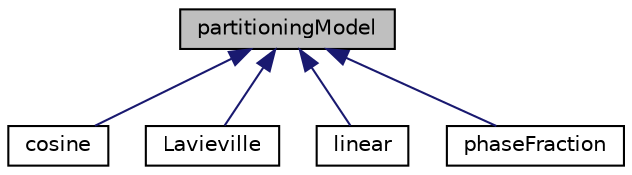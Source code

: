 digraph "partitioningModel"
{
  bgcolor="transparent";
  edge [fontname="Helvetica",fontsize="10",labelfontname="Helvetica",labelfontsize="10"];
  node [fontname="Helvetica",fontsize="10",shape=record];
  Node1 [label="partitioningModel",height=0.2,width=0.4,color="black", fillcolor="grey75", style="filled" fontcolor="black"];
  Node1 -> Node2 [dir="back",color="midnightblue",fontsize="10",style="solid",fontname="Helvetica"];
  Node2 [label="cosine",height=0.2,width=0.4,color="black",URL="$classFoam_1_1wallBoilingModels_1_1partitioningModels_1_1cosine.html",tooltip="Cosine wall heat flux partitioning model. "];
  Node1 -> Node3 [dir="back",color="midnightblue",fontsize="10",style="solid",fontname="Helvetica"];
  Node3 [label="Lavieville",height=0.2,width=0.4,color="black",URL="$classFoam_1_1wallBoilingModels_1_1partitioningModels_1_1Lavieville.html",tooltip="Lavieville wall heat flux partitioning model. "];
  Node1 -> Node4 [dir="back",color="midnightblue",fontsize="10",style="solid",fontname="Helvetica"];
  Node4 [label="linear",height=0.2,width=0.4,color="black",URL="$classFoam_1_1wallBoilingModels_1_1partitioningModels_1_1linear.html",tooltip="Linear wall heat flux partitioning model. "];
  Node1 -> Node5 [dir="back",color="midnightblue",fontsize="10",style="solid",fontname="Helvetica"];
  Node5 [label="phaseFraction",height=0.2,width=0.4,color="black",URL="$classFoam_1_1wallBoilingModels_1_1partitioningModels_1_1phaseFraction.html",tooltip="Wall heat-flux partitioned according to the phase volume fraction. "];
}
